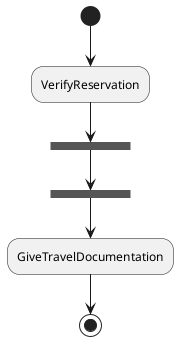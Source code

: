 {
  "sha1": "g6rh184df4hf4b82c2ey2gy24ho7092",
  "insertion": {
    "when": "2024-05-30T20:48:20.082Z",
    "user": "plantuml@gmail.com"
  }
}
@startuml
(*) --> VerifyReservation
--> ===Y1===

--> ===Y2===

--> GiveTravelDocumentation
--> (*)
@enduml
